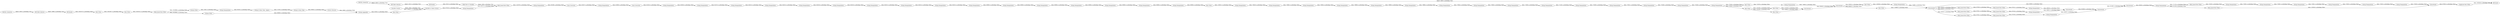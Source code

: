 digraph {
	"-2768311360919692957_114" [label="Column Filter"]
	"-2768311360919692957_43" [label="DB Table Selector"]
	"-2768311360919692957_133" [label="Table Row to Variable"]
	"-2768311360919692957_12" [label="String Manipulation"]
	"-2768311360919692957_90" [label="String Manipulation"]
	"-2768311360919692957_46" [label="Row Filter"]
	"-2768311360919692957_47" [label="Row Filter"]
	"-2768311360919692957_44" [label="String Manipulation"]
	"-2768311360919692957_75" [label="Row Filter"]
	"-2768311360919692957_92" [label="String Manipulation"]
	"-2768311360919692957_39" [label="String Manipulation"]
	"-2768311360919692957_6" [label="String Manipulation"]
	"-2768311360919692957_83" [label="String Manipulation"]
	"-2768311360919692957_128" [label="String Manipulation"]
	"-2768311360919692957_78" [label="String Manipulation"]
	"-2768311360919692957_21" [label="String Manipulation"]
	"-2768311360919692957_57" [label="Rule_based Row Filter"]
	"-2768311360919692957_54" [label="Rule_based Row Filter"]
	"-2768311360919692957_105" [label="String Manipulation"]
	"-2768311360919692957_9" [label="String Manipulation"]
	"-2768311360919692957_135" [label="Rule_based Row Filter"]
	"-2768311360919692957_76" [label="Row Filter"]
	"-2768311360919692957_41" [label="String Manipulation"]
	"-2768311360919692957_110" [label="String Manipulation"]
	"-2768311360919692957_87" [label="String Manipulation"]
	"-2768311360919692957_99" [label="Rule_based Row Filter"]
	"-2768311360919692957_125" [label="Case Converter"]
	"-2768311360919692957_53" [label="Rule_based Row Filter"]
	"-2768311360919692957_124" [label="String Manipulation"]
	"-2768311360919692957_137" [label="String Manipulation"]
	"-2768311360919692957_79" [label="String Manipulation"]
	"-2768311360919692957_50" [label="String Manipulation"]
	"-2768311360919692957_63" [label=Concatenate]
	"-2768311360919692957_112" [label="String to Date_Time"]
	"-2768311360919692957_115" [label="Column Filter"]
	"-2768311360919692957_48" [label="Row Filter"]
	"-2768311360919692957_51" [label=Concatenate]
	"-2768311360919692957_127" [label="String Manipulation"]
	"-2768311360919692957_117" [label="Column Appender"]
	"-2768311360919692957_111" [label="String to Date_Time _legacy_"]
	"-2768311360919692957_85" [label="Row Filter"]
	"-2768311360919692957_14" [label="Row Filter"]
	"-2768311360919692957_73" [label="String Manipulation"]
	"-2768311360919692957_52" [label=Concatenate]
	"-2768311360919692957_58" [label="Rule_based Row Filter"]
	"-2768311360919692957_80" [label="String Manipulation"]
	"-2768311360919692957_95" [label="String Manipulation"]
	"-2768311360919692957_40" [label="String Manipulation"]
	"-2768311360919692957_70" [label="DB Insert"]
	"-2768311360919692957_8" [label="String Manipulation"]
	"-2768311360919692957_10" [label="String Manipulation"]
	"-2768311360919692957_7" [label="String Manipulation"]
	"-2768311360919692957_126" [label="String Manipulation"]
	"-2768311360919692957_140" [label=Concatenate]
	"-2768311360919692957_42" [label="DB Reader"]
	"-2768311360919692957_4" [label="Case Converter"]
	"-2768311360919692957_5" [label="String Manipulation"]
	"-2768311360919692957_98" [label="String Manipulation"]
	"-2768311360919692957_11" [label="String Manipulation"]
	"-2768311360919692957_121" [label="Duplicate Row Filter"]
	"-2768311360919692957_84" [label="String Manipulation"]
	"-2768311360919692957_131" [label="DB Table Selector"]
	"-2768311360919692957_88" [label="String Manipulation"]
	"-2768311360919692957_141" [label="MySQL Connector"]
	"-2768311360919692957_93" [label="String Manipulation"]
	"-2768311360919692957_23" [label="String Manipulation"]
	"-2768311360919692957_13" [label="String Manipulation"]
	"-2768311360919692957_123" [label="Variable to Table Column"]
	"-2768311360919692957_89" [label=Concatenate]
	"-2768311360919692957_102" [label="String Manipulation"]
	"-2768311360919692957_100" [label=Concatenate]
	"-2768311360919692957_91" [label="String Manipulation"]
	"-2768311360919692957_86" [label="Row Filter"]
	"-2768311360919692957_82" [label="String Manipulation"]
	"-2768311360919692957_116" [label="Column Rename"]
	"-2768311360919692957_132" [label="DB Reader"]
	"-2768311360919692957_94" [label="String Manipulation"]
	"-2768311360919692957_37" [label="String Manipulation"]
	"-2768311360919692957_122" [label="Variable Creator"]
	"-2768311360919692957_35" [label="MySQL Connector"]
	"-2768311360919692957_136" [label=Concatenate]
	"-2768311360919692957_101" [label="Rule_based Row Filter"]
	"-2768311360919692957_134" [label="Rule_based Row Filter"]
	"-2768311360919692957_104" [label="String Manipulation"]
	"-2768311360919692957_49" [label="Row Filter"]
	"-2768311360919692957_59" [label="String Manipulation"]
	"-2768311360919692957_36" [label="String Manipulation"]
	"-2768311360919692957_22" [label="String Manipulation"]
	"-2768311360919692957_61" [label="String Manipulation"]
	"-2768311360919692957_138" [label="Rule_based Row Filter"]
	"-2768311360919692957_139" [label="Rule_based Row Filter"]
	"-2768311360919692957_113" [label="Row Filter"]
	"-2768311360919692957_72" [label="String Manipulation"]
	"-2768311360919692957_53" -> "-2768311360919692957_54" [label="data: 67021; is_blocking: False"]
	"-2768311360919692957_102" -> "-2768311360919692957_39" [label="data: 76864; is_blocking: False"]
	"-2768311360919692957_124" -> "-2768311360919692957_125" [label="data: 92269; is_blocking: False"]
	"-2768311360919692957_58" -> "-2768311360919692957_61" [label="data: 67020; is_blocking: False"]
	"-2768311360919692957_36" -> "-2768311360919692957_37" [label="data: 76809; is_blocking: False"]
	"-2768311360919692957_100" -> "-2768311360919692957_121" [label="data: 67055; is_blocking: False"]
	"-2768311360919692957_6" -> "-2768311360919692957_9" [label="data: 84226; is_blocking: False"]
	"-2768311360919692957_127" -> "-2768311360919692957_7" [label="data: 91475; is_blocking: False"]
	"-2768311360919692957_39" -> "-2768311360919692957_44" [label="data: 73844; is_blocking: False"]
	"-2768311360919692957_84" -> "-2768311360919692957_46" [label="data: 73294; is_blocking: False"]
	"-2768311360919692957_99" -> "-2768311360919692957_90" [label="data: 74250; is_blocking: False"]
	"-2768311360919692957_14" -> "-2768311360919692957_21" [label="data: 133912; is_blocking: False"]
	"-2768311360919692957_115" -> "-2768311360919692957_117" [label="data: 80659; is_blocking: False"]
	"-2768311360919692957_84" -> "-2768311360919692957_47" [label="data: 73294; is_blocking: False"]
	"-2768311360919692957_139" -> "-2768311360919692957_137" [label="data: 67021; is_blocking: False"]
	"-2768311360919692957_125" -> "-2768311360919692957_5" [label="data: 92207; is_blocking: False"]
	"-2768311360919692957_138" -> "-2768311360919692957_139" [label="data: 67020; is_blocking: False"]
	"-2768311360919692957_123" -> "-2768311360919692957_128" [label="data: 87253; is_blocking: False"]
	"-2768311360919692957_140" -> "-2768311360919692957_98" [label="data: 65935; is_blocking: False"]
	"-2768311360919692957_89" -> "-2768311360919692957_140" [label="data: 65935; is_blocking: False"]
	"-2768311360919692957_12" -> "-2768311360919692957_13" [label="data: 84225; is_blocking: False"]
	"-2768311360919692957_48" -> "-2768311360919692957_51" [label="data: 94894; is_blocking: False"]
	"-2768311360919692957_73" -> "-2768311360919692957_80" [label="data: 71245; is_blocking: False"]
	"-2768311360919692957_75" -> "-2768311360919692957_113" [label="data: 1625267; is_blocking: False"]
	"-2768311360919692957_104" -> "-2768311360919692957_105" [label="data: 83804; is_blocking: False"]
	"-2768311360919692957_86" -> "-2768311360919692957_89" [label="data: 118963; is_blocking: False"]
	"-2768311360919692957_61" -> "-2768311360919692957_63" [label="data: 69031; is_blocking: False"]
	"-2768311360919692957_76" -> "-2768311360919692957_123" [label="data: 1584471; is_blocking: False"]
	"-2768311360919692957_128" -> "-2768311360919692957_134" [label="data: 85707; is_blocking: False"]
	"-2768311360919692957_141" -> "-2768311360919692957_70" [label="object: 4003; is_blocking: True"]
	"-2768311360919692957_137" -> "-2768311360919692957_136" [label="data: 69030; is_blocking: False"]
	"-2768311360919692957_54" -> "-2768311360919692957_59" [label="data: 67019; is_blocking: False"]
	"-2768311360919692957_89" -> "-2768311360919692957_57" [label="data: 65935; is_blocking: False"]
	"-2768311360919692957_46" -> "-2768311360919692957_50" [label="data: 71978; is_blocking: False"]
	"-2768311360919692957_89" -> "-2768311360919692957_53" [label="data: 65935; is_blocking: False"]
	"-2768311360919692957_116" -> "-2768311360919692957_117" [label="data: 2696; is_blocking: False"]
	"-2768311360919692957_44" -> "-2768311360919692957_72" [label="data: 73845; is_blocking: False"]
	"-2768311360919692957_63" -> "-2768311360919692957_140" [label="data: 65288; is_blocking: False"]
	"-2768311360919692957_94" -> "-2768311360919692957_95" [label="data: 72502; is_blocking: False"]
	"-2768311360919692957_135" -> "-2768311360919692957_114" [label="data: 1618995; is_blocking: False"]
	"-2768311360919692957_57" -> "-2768311360919692957_58" [label="data: 67021; is_blocking: False"]
	"-2768311360919692957_117" -> "-2768311360919692957_76" [label="data: 82041; is_blocking: False"]
	"-2768311360919692957_93" -> "-2768311360919692957_94" [label="data: 72502; is_blocking: False"]
	"-2768311360919692957_132" -> "-2768311360919692957_133" [label="data: 3313; is_blocking: False"]
	"-2768311360919692957_85" -> "-2768311360919692957_88" [label="data: 119339; is_blocking: False"]
	"-2768311360919692957_135" -> "-2768311360919692957_115" [label="data: 1618995; is_blocking: False"]
	"-2768311360919692957_90" -> "-2768311360919692957_91" [label="data: 72502; is_blocking: False"]
	"-2768311360919692957_52" -> "-2768311360919692957_86" [label="data: 65935; is_blocking: False"]
	"-2768311360919692957_7" -> "-2768311360919692957_8" [label="data: 84225; is_blocking: False"]
	"-2768311360919692957_42" -> "-2768311360919692957_75" [label="data: 1623573; is_blocking: False"]
	"-2768311360919692957_52" -> "-2768311360919692957_85" [label="data: 65935; is_blocking: False"]
	"-2768311360919692957_131" -> "-2768311360919692957_132" [label="object: 4313; is_blocking: True"]
	"-2768311360919692957_88" -> "-2768311360919692957_89" [label="data: 72988; is_blocking: False"]
	"-2768311360919692957_87" -> "-2768311360919692957_84" [label="data: 73346; is_blocking: False"]
	"-2768311360919692957_113" -> "-2768311360919692957_135" [label="data: 1625312; is_blocking: False"]
	"-2768311360919692957_91" -> "-2768311360919692957_92" [label="data: 72502; is_blocking: False"]
	"-2768311360919692957_11" -> "-2768311360919692957_12" [label="data: 84224; is_blocking: False"]
	"-2768311360919692957_13" -> "-2768311360919692957_40" [label="data: 83803; is_blocking: False"]
	"-2768311360919692957_83" -> "-2768311360919692957_82" [label="data: 73351; is_blocking: False"]
	"-2768311360919692957_47" -> "-2768311360919692957_48" [label="data: 124185; is_blocking: False"]
	"-2768311360919692957_35" -> "-2768311360919692957_43" [label="object: 4003; is_blocking: True"]
	"-2768311360919692957_50" -> "-2768311360919692957_52" [label="data: 74856; is_blocking: False"]
	"-2768311360919692957_72" -> "-2768311360919692957_73" [label="data: 71604; is_blocking: False"]
	"-2768311360919692957_112" -> "-2768311360919692957_116" [label="data: 90625; is_blocking: False"]
	"-2768311360919692957_21" -> "-2768311360919692957_22" [label="data: 79429; is_blocking: False"]
	"-2768311360919692957_114" -> "-2768311360919692957_110" [label="data: 1945; is_blocking: False"]
	"-2768311360919692957_105" -> "-2768311360919692957_14" [label="data: 83804; is_blocking: False"]
	"-2768311360919692957_101" -> "-2768311360919692957_100" [label="data: 123553; is_blocking: False"]
	"-2768311360919692957_78" -> "-2768311360919692957_79" [label="data: 83804; is_blocking: False"]
	"-2768311360919692957_37" -> "-2768311360919692957_102" [label="data: 76809; is_blocking: False"]
	"-2768311360919692957_40" -> "-2768311360919692957_41" [label="data: 83803; is_blocking: False"]
	"-2768311360919692957_51" -> "-2768311360919692957_52" [label="data: 65935; is_blocking: False"]
	"-2768311360919692957_89" -> "-2768311360919692957_138" [label="data: 65935; is_blocking: False"]
	"-2768311360919692957_79" -> "-2768311360919692957_104" [label="data: 83803; is_blocking: False"]
	"-2768311360919692957_5" -> "-2768311360919692957_4" [label="data: 91660; is_blocking: False"]
	"-2768311360919692957_136" -> "-2768311360919692957_63" [label="data: 65288; is_blocking: False"]
	"-2768311360919692957_95" -> "-2768311360919692957_100" [label="data: 72503; is_blocking: False"]
	"-2768311360919692957_80" -> "-2768311360919692957_83" [label="data: 73359; is_blocking: False"]
	"-2768311360919692957_121" -> "-2768311360919692957_70" [label="data: 193259; is_blocking: True"]
	"-2768311360919692957_41" -> "-2768311360919692957_78" [label="data: 83804; is_blocking: False"]
	"-2768311360919692957_126" -> "-2768311360919692957_127" [label="data: 92056; is_blocking: False"]
	"-2768311360919692957_59" -> "-2768311360919692957_136" [label="data: 69031; is_blocking: False"]
	"-2768311360919692957_10" -> "-2768311360919692957_11" [label="data: 84225; is_blocking: False"]
	"-2768311360919692957_22" -> "-2768311360919692957_23" [label="data: 79492; is_blocking: False"]
	"-2768311360919692957_49" -> "-2768311360919692957_51" [label="data: 121916; is_blocking: False"]
	"-2768311360919692957_47" -> "-2768311360919692957_49" [label="data: 124185; is_blocking: False"]
	"-2768311360919692957_82" -> "-2768311360919692957_87" [label="data: 73346; is_blocking: False"]
	"-2768311360919692957_133" -> "-2768311360919692957_134" [label="object: 288; is_blocking: True"]
	"-2768311360919692957_134" -> "-2768311360919692957_124" [label="data: 141676; is_blocking: False"]
	"-2768311360919692957_9" -> "-2768311360919692957_10" [label="data: 84226; is_blocking: False"]
	"-2768311360919692957_92" -> "-2768311360919692957_93" [label="data: 72501; is_blocking: False"]
	"-2768311360919692957_110" -> "-2768311360919692957_111" [label="data: 95325; is_blocking: False"]
	"-2768311360919692957_98" -> "-2768311360919692957_101" [label="data: 71176; is_blocking: False"]
	"-2768311360919692957_98" -> "-2768311360919692957_99" [label="data: 71176; is_blocking: False"]
	"-2768311360919692957_111" -> "-2768311360919692957_112" [label="data: 74705; is_blocking: False"]
	"-2768311360919692957_8" -> "-2768311360919692957_6" [label="data: 84225; is_blocking: False"]
	"-2768311360919692957_122" -> "-2768311360919692957_123" [label="object: 288; is_blocking: True"]
	"-2768311360919692957_4" -> "-2768311360919692957_126" [label="data: 92162; is_blocking: False"]
	"-2768311360919692957_23" -> "-2768311360919692957_36" [label="data: 79584; is_blocking: False"]
	"-2768311360919692957_141" -> "-2768311360919692957_131" [label="object: 4003; is_blocking: True"]
	"-2768311360919692957_43" -> "-2768311360919692957_42" [label="object: 4968; is_blocking: True"]
	rankdir=LR
}

